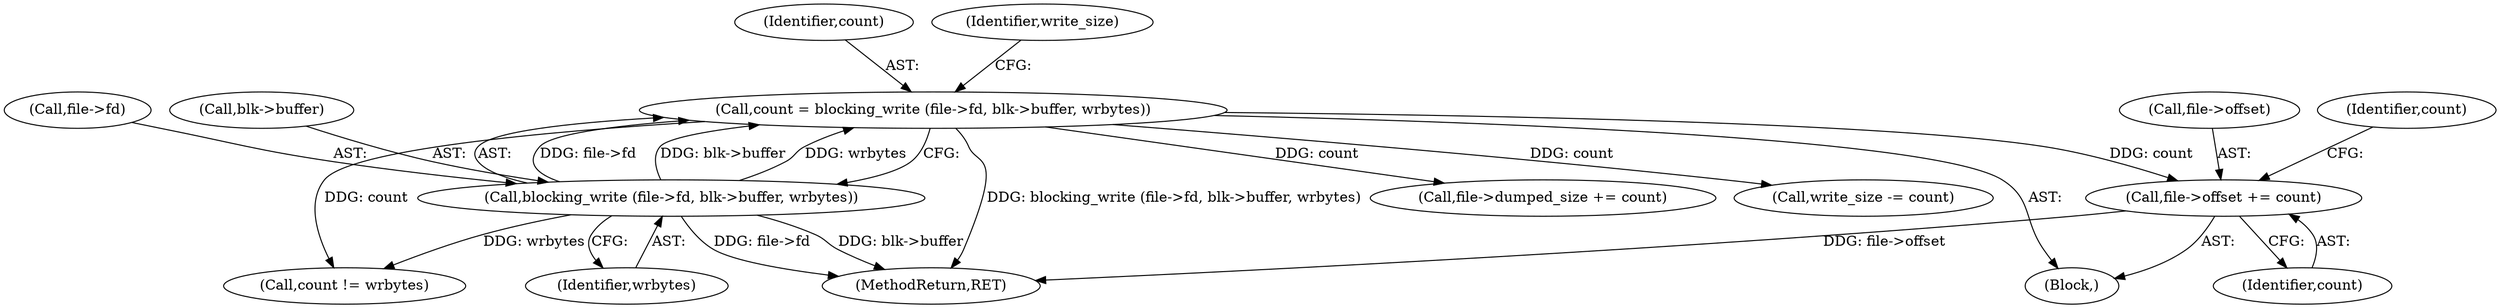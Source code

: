 digraph "0_savannah_c15c42ccd1e2377945fd0414eca1a49294bff454@pointer" {
"1000322" [label="(Call,file->offset += count)"];
"1000294" [label="(Call,count = blocking_write (file->fd, blk->buffer, wrbytes))"];
"1000296" [label="(Call,blocking_write (file->fd, blk->buffer, wrbytes))"];
"1000295" [label="(Identifier,count)"];
"1000297" [label="(Call,file->fd)"];
"1000326" [label="(Identifier,count)"];
"1000104" [label="(Block,)"];
"1000323" [label="(Call,file->offset)"];
"1000300" [label="(Call,blk->buffer)"];
"1000328" [label="(Call,count != wrbytes)"];
"1000296" [label="(Call,blocking_write (file->fd, blk->buffer, wrbytes))"];
"1000322" [label="(Call,file->offset += count)"];
"1000416" [label="(MethodReturn,RET)"];
"1000307" [label="(Call,file->dumped_size += count)"];
"1000303" [label="(Identifier,wrbytes)"];
"1000304" [label="(Call,write_size -= count)"];
"1000294" [label="(Call,count = blocking_write (file->fd, blk->buffer, wrbytes))"];
"1000329" [label="(Identifier,count)"];
"1000305" [label="(Identifier,write_size)"];
"1000322" -> "1000104"  [label="AST: "];
"1000322" -> "1000326"  [label="CFG: "];
"1000323" -> "1000322"  [label="AST: "];
"1000326" -> "1000322"  [label="AST: "];
"1000329" -> "1000322"  [label="CFG: "];
"1000322" -> "1000416"  [label="DDG: file->offset"];
"1000294" -> "1000322"  [label="DDG: count"];
"1000294" -> "1000104"  [label="AST: "];
"1000294" -> "1000296"  [label="CFG: "];
"1000295" -> "1000294"  [label="AST: "];
"1000296" -> "1000294"  [label="AST: "];
"1000305" -> "1000294"  [label="CFG: "];
"1000294" -> "1000416"  [label="DDG: blocking_write (file->fd, blk->buffer, wrbytes)"];
"1000296" -> "1000294"  [label="DDG: file->fd"];
"1000296" -> "1000294"  [label="DDG: blk->buffer"];
"1000296" -> "1000294"  [label="DDG: wrbytes"];
"1000294" -> "1000304"  [label="DDG: count"];
"1000294" -> "1000307"  [label="DDG: count"];
"1000294" -> "1000328"  [label="DDG: count"];
"1000296" -> "1000303"  [label="CFG: "];
"1000297" -> "1000296"  [label="AST: "];
"1000300" -> "1000296"  [label="AST: "];
"1000303" -> "1000296"  [label="AST: "];
"1000296" -> "1000416"  [label="DDG: blk->buffer"];
"1000296" -> "1000416"  [label="DDG: file->fd"];
"1000296" -> "1000328"  [label="DDG: wrbytes"];
}
